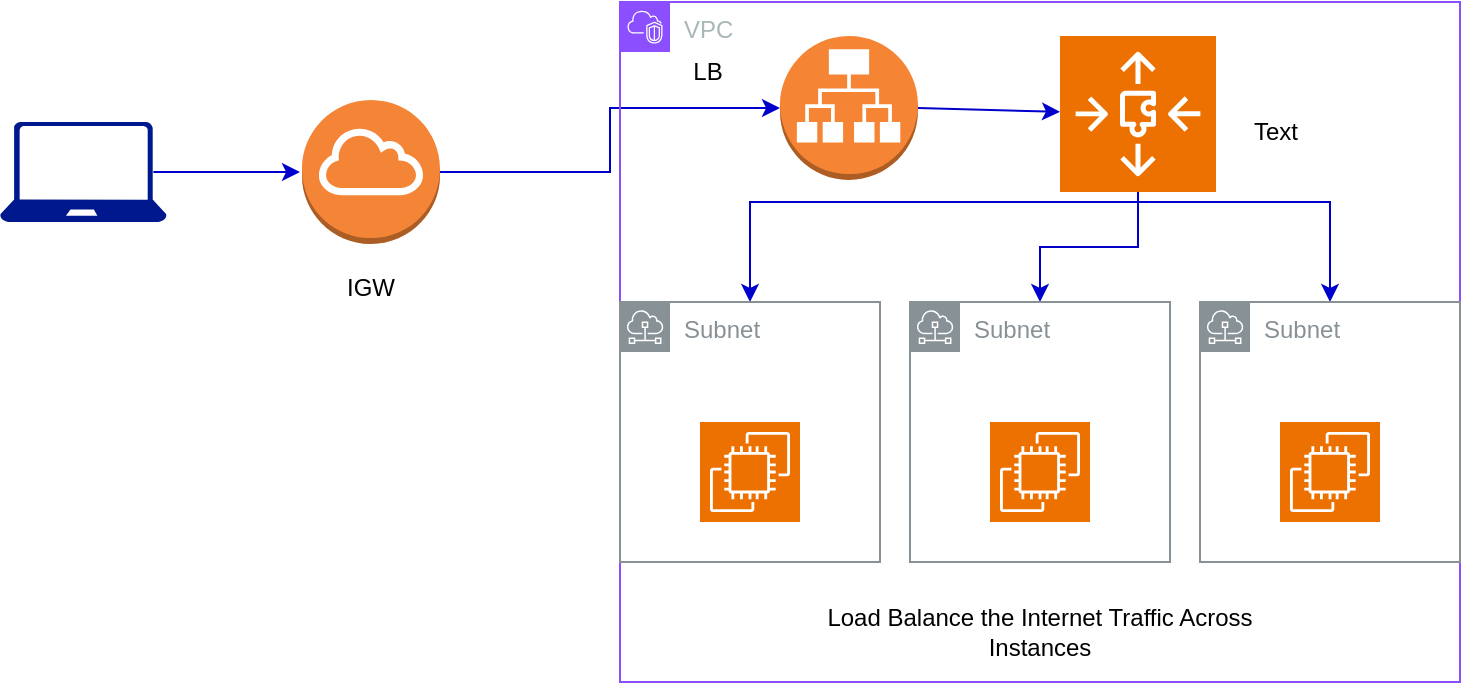 <mxfile version="26.2.2">
  <diagram name="Page-1" id="oAHeV09rv-WX6wj80ufI">
    <mxGraphModel dx="788" dy="516" grid="1" gridSize="10" guides="1" tooltips="1" connect="1" arrows="1" fold="1" page="1" pageScale="1" pageWidth="827" pageHeight="1169" math="0" shadow="0">
      <root>
        <mxCell id="0" />
        <mxCell id="1" parent="0" />
        <mxCell id="U_alqd70DH_q79eQ3bty-1" value="" style="sketch=0;aspect=fixed;pointerEvents=1;shadow=0;dashed=0;html=1;strokeColor=none;labelPosition=center;verticalLabelPosition=bottom;verticalAlign=top;align=center;fillColor=#00188D;shape=mxgraph.azure.laptop" parent="1" vertex="1">
          <mxGeometry x="90" y="150" width="83.33" height="50" as="geometry" />
        </mxCell>
        <mxCell id="U_alqd70DH_q79eQ3bty-2" value="" style="endArrow=classic;html=1;rounded=0;exitX=0.92;exitY=0.5;exitDx=0;exitDy=0;exitPerimeter=0;strokeColor=#0000CC;" parent="1" source="U_alqd70DH_q79eQ3bty-1" edge="1">
          <mxGeometry width="50" height="50" relative="1" as="geometry">
            <mxPoint x="310" y="240" as="sourcePoint" />
            <mxPoint x="240" y="175" as="targetPoint" />
          </mxGeometry>
        </mxCell>
        <mxCell id="U_alqd70DH_q79eQ3bty-38" style="edgeStyle=orthogonalEdgeStyle;rounded=0;orthogonalLoop=1;jettySize=auto;html=1;fillColor=#f8cecc;strokeColor=#0000CC;" parent="1" source="U_alqd70DH_q79eQ3bty-4" target="U_alqd70DH_q79eQ3bty-9" edge="1">
          <mxGeometry relative="1" as="geometry" />
        </mxCell>
        <mxCell id="U_alqd70DH_q79eQ3bty-4" value="" style="outlineConnect=0;dashed=0;verticalLabelPosition=bottom;verticalAlign=top;align=center;html=1;shape=mxgraph.aws3.internet_gateway;fillColor=#F58536;gradientColor=none;" parent="1" vertex="1">
          <mxGeometry x="241" y="139" width="69" height="72" as="geometry" />
        </mxCell>
        <mxCell id="U_alqd70DH_q79eQ3bty-6" value="IGW" style="text;html=1;align=center;verticalAlign=middle;whiteSpace=wrap;rounded=0;" parent="1" vertex="1">
          <mxGeometry x="231" y="211" width="89" height="44.5" as="geometry" />
        </mxCell>
        <mxCell id="U_alqd70DH_q79eQ3bty-20" value="VPC" style="points=[[0,0],[0.25,0],[0.5,0],[0.75,0],[1,0],[1,0.25],[1,0.5],[1,0.75],[1,1],[0.75,1],[0.5,1],[0.25,1],[0,1],[0,0.75],[0,0.5],[0,0.25]];outlineConnect=0;gradientColor=none;html=1;whiteSpace=wrap;fontSize=12;fontStyle=0;container=1;pointerEvents=0;collapsible=0;recursiveResize=0;shape=mxgraph.aws4.group;grIcon=mxgraph.aws4.group_vpc2;strokeColor=#8C4FFF;fillColor=none;verticalAlign=top;align=left;spacingLeft=30;fontColor=#AAB7B8;dashed=0;" parent="1" vertex="1">
          <mxGeometry x="400" y="90" width="420" height="340" as="geometry" />
        </mxCell>
        <mxCell id="U_alqd70DH_q79eQ3bty-9" value="" style="outlineConnect=0;dashed=0;verticalLabelPosition=bottom;verticalAlign=top;align=center;html=1;shape=mxgraph.aws3.application_load_balancer;fillColor=#F58534;gradientColor=none;" parent="U_alqd70DH_q79eQ3bty-20" vertex="1">
          <mxGeometry x="80" y="17" width="69" height="72" as="geometry" />
        </mxCell>
        <mxCell id="U_alqd70DH_q79eQ3bty-34" style="edgeStyle=orthogonalEdgeStyle;rounded=0;orthogonalLoop=1;jettySize=auto;html=1;strokeColor=#0000CC;" parent="U_alqd70DH_q79eQ3bty-20" source="U_alqd70DH_q79eQ3bty-11" target="U_alqd70DH_q79eQ3bty-22" edge="1">
          <mxGeometry relative="1" as="geometry">
            <Array as="points">
              <mxPoint x="259" y="100" />
              <mxPoint x="65" y="100" />
            </Array>
          </mxGeometry>
        </mxCell>
        <mxCell id="U_alqd70DH_q79eQ3bty-35" value="" style="edgeStyle=orthogonalEdgeStyle;rounded=0;orthogonalLoop=1;jettySize=auto;html=1;strokeColor=#0000CC;" parent="U_alqd70DH_q79eQ3bty-20" source="U_alqd70DH_q79eQ3bty-11" target="U_alqd70DH_q79eQ3bty-32" edge="1">
          <mxGeometry relative="1" as="geometry">
            <Array as="points">
              <mxPoint x="259" y="100" />
              <mxPoint x="355" y="100" />
            </Array>
          </mxGeometry>
        </mxCell>
        <mxCell id="U_alqd70DH_q79eQ3bty-36" style="edgeStyle=orthogonalEdgeStyle;rounded=0;orthogonalLoop=1;jettySize=auto;html=1;strokeColor=#0000CC;" parent="U_alqd70DH_q79eQ3bty-20" source="U_alqd70DH_q79eQ3bty-11" target="U_alqd70DH_q79eQ3bty-31" edge="1">
          <mxGeometry relative="1" as="geometry" />
        </mxCell>
        <mxCell id="U_alqd70DH_q79eQ3bty-11" value="" style="sketch=0;points=[[0,0,0],[0.25,0,0],[0.5,0,0],[0.75,0,0],[1,0,0],[0,1,0],[0.25,1,0],[0.5,1,0],[0.75,1,0],[1,1,0],[0,0.25,0],[0,0.5,0],[0,0.75,0],[1,0.25,0],[1,0.5,0],[1,0.75,0]];outlineConnect=0;fontColor=#232F3E;fillColor=#ED7100;strokeColor=#ffffff;dashed=0;verticalLabelPosition=bottom;verticalAlign=top;align=center;html=1;fontSize=12;fontStyle=0;aspect=fixed;shape=mxgraph.aws4.resourceIcon;resIcon=mxgraph.aws4.auto_scaling3;" parent="U_alqd70DH_q79eQ3bty-20" vertex="1">
          <mxGeometry x="220" y="17" width="78" height="78" as="geometry" />
        </mxCell>
        <mxCell id="U_alqd70DH_q79eQ3bty-12" value="" style="endArrow=classic;html=1;rounded=0;exitX=1;exitY=0.5;exitDx=0;exitDy=0;exitPerimeter=0;strokeColor=#0000CC;" parent="U_alqd70DH_q79eQ3bty-20" source="U_alqd70DH_q79eQ3bty-9" target="U_alqd70DH_q79eQ3bty-11" edge="1">
          <mxGeometry width="50" height="50" relative="1" as="geometry">
            <mxPoint x="90" y="160" as="sourcePoint" />
            <mxPoint x="140" y="85" as="targetPoint" />
          </mxGeometry>
        </mxCell>
        <mxCell id="U_alqd70DH_q79eQ3bty-13" value="" style="sketch=0;points=[[0,0,0],[0.25,0,0],[0.5,0,0],[0.75,0,0],[1,0,0],[0,1,0],[0.25,1,0],[0.5,1,0],[0.75,1,0],[1,1,0],[0,0.25,0],[0,0.5,0],[0,0.75,0],[1,0.25,0],[1,0.5,0],[1,0.75,0]];outlineConnect=0;fontColor=#232F3E;fillColor=#ED7100;strokeColor=#ffffff;dashed=0;verticalLabelPosition=bottom;verticalAlign=top;align=center;html=1;fontSize=12;fontStyle=0;aspect=fixed;shape=mxgraph.aws4.resourceIcon;resIcon=mxgraph.aws4.ec2;" parent="U_alqd70DH_q79eQ3bty-20" vertex="1">
          <mxGeometry x="185" y="210" width="50" height="50" as="geometry" />
        </mxCell>
        <mxCell id="U_alqd70DH_q79eQ3bty-10" value="" style="sketch=0;points=[[0,0,0],[0.25,0,0],[0.5,0,0],[0.75,0,0],[1,0,0],[0,1,0],[0.25,1,0],[0.5,1,0],[0.75,1,0],[1,1,0],[0,0.25,0],[0,0.5,0],[0,0.75,0],[1,0.25,0],[1,0.5,0],[1,0.75,0]];outlineConnect=0;fontColor=#232F3E;fillColor=#ED7100;strokeColor=#ffffff;dashed=0;verticalLabelPosition=bottom;verticalAlign=top;align=center;html=1;fontSize=12;fontStyle=0;aspect=fixed;shape=mxgraph.aws4.resourceIcon;resIcon=mxgraph.aws4.ec2;" parent="U_alqd70DH_q79eQ3bty-20" vertex="1">
          <mxGeometry x="40" y="210" width="50" height="50" as="geometry" />
        </mxCell>
        <mxCell id="U_alqd70DH_q79eQ3bty-22" value="Subnet" style="sketch=0;outlineConnect=0;gradientColor=none;html=1;whiteSpace=wrap;fontSize=12;fontStyle=0;shape=mxgraph.aws4.group;grIcon=mxgraph.aws4.group_subnet;strokeColor=#879196;fillColor=none;verticalAlign=top;align=left;spacingLeft=30;fontColor=#879196;dashed=0;" parent="U_alqd70DH_q79eQ3bty-20" vertex="1">
          <mxGeometry y="150" width="130" height="130" as="geometry" />
        </mxCell>
        <mxCell id="U_alqd70DH_q79eQ3bty-31" value="Subnet" style="sketch=0;outlineConnect=0;gradientColor=none;html=1;whiteSpace=wrap;fontSize=12;fontStyle=0;shape=mxgraph.aws4.group;grIcon=mxgraph.aws4.group_subnet;strokeColor=#879196;fillColor=none;verticalAlign=top;align=left;spacingLeft=30;fontColor=#879196;dashed=0;" parent="U_alqd70DH_q79eQ3bty-20" vertex="1">
          <mxGeometry x="145" y="150" width="130" height="130" as="geometry" />
        </mxCell>
        <mxCell id="U_alqd70DH_q79eQ3bty-32" value="Subnet" style="sketch=0;outlineConnect=0;gradientColor=none;html=1;whiteSpace=wrap;fontSize=12;fontStyle=0;shape=mxgraph.aws4.group;grIcon=mxgraph.aws4.group_subnet;strokeColor=#879196;fillColor=none;verticalAlign=top;align=left;spacingLeft=30;fontColor=#879196;dashed=0;" parent="U_alqd70DH_q79eQ3bty-20" vertex="1">
          <mxGeometry x="290" y="150" width="130" height="130" as="geometry" />
        </mxCell>
        <mxCell id="U_alqd70DH_q79eQ3bty-21" value="" style="sketch=0;points=[[0,0,0],[0.25,0,0],[0.5,0,0],[0.75,0,0],[1,0,0],[0,1,0],[0.25,1,0],[0.5,1,0],[0.75,1,0],[1,1,0],[0,0.25,0],[0,0.5,0],[0,0.75,0],[1,0.25,0],[1,0.5,0],[1,0.75,0]];outlineConnect=0;fontColor=#232F3E;fillColor=#ED7100;strokeColor=#ffffff;dashed=0;verticalLabelPosition=bottom;verticalAlign=top;align=center;html=1;fontSize=12;fontStyle=0;aspect=fixed;shape=mxgraph.aws4.resourceIcon;resIcon=mxgraph.aws4.ec2;" parent="U_alqd70DH_q79eQ3bty-20" vertex="1">
          <mxGeometry x="330" y="210" width="50" height="50" as="geometry" />
        </mxCell>
        <mxCell id="U_alqd70DH_q79eQ3bty-39" value="Load Balance the Internet Traffic Across Instances" style="text;html=1;align=center;verticalAlign=middle;whiteSpace=wrap;rounded=0;" parent="U_alqd70DH_q79eQ3bty-20" vertex="1">
          <mxGeometry x="85" y="300" width="250" height="30" as="geometry" />
        </mxCell>
        <mxCell id="IwPXJrbsJOjjiz9WqRQT-3" value="LB" style="text;html=1;align=center;verticalAlign=middle;whiteSpace=wrap;rounded=0;" vertex="1" parent="U_alqd70DH_q79eQ3bty-20">
          <mxGeometry x="14" y="20" width="60" height="30" as="geometry" />
        </mxCell>
        <mxCell id="IwPXJrbsJOjjiz9WqRQT-4" value="Text" style="text;html=1;align=center;verticalAlign=middle;whiteSpace=wrap;rounded=0;" vertex="1" parent="U_alqd70DH_q79eQ3bty-20">
          <mxGeometry x="298" y="50" width="60" height="30" as="geometry" />
        </mxCell>
      </root>
    </mxGraphModel>
  </diagram>
</mxfile>
